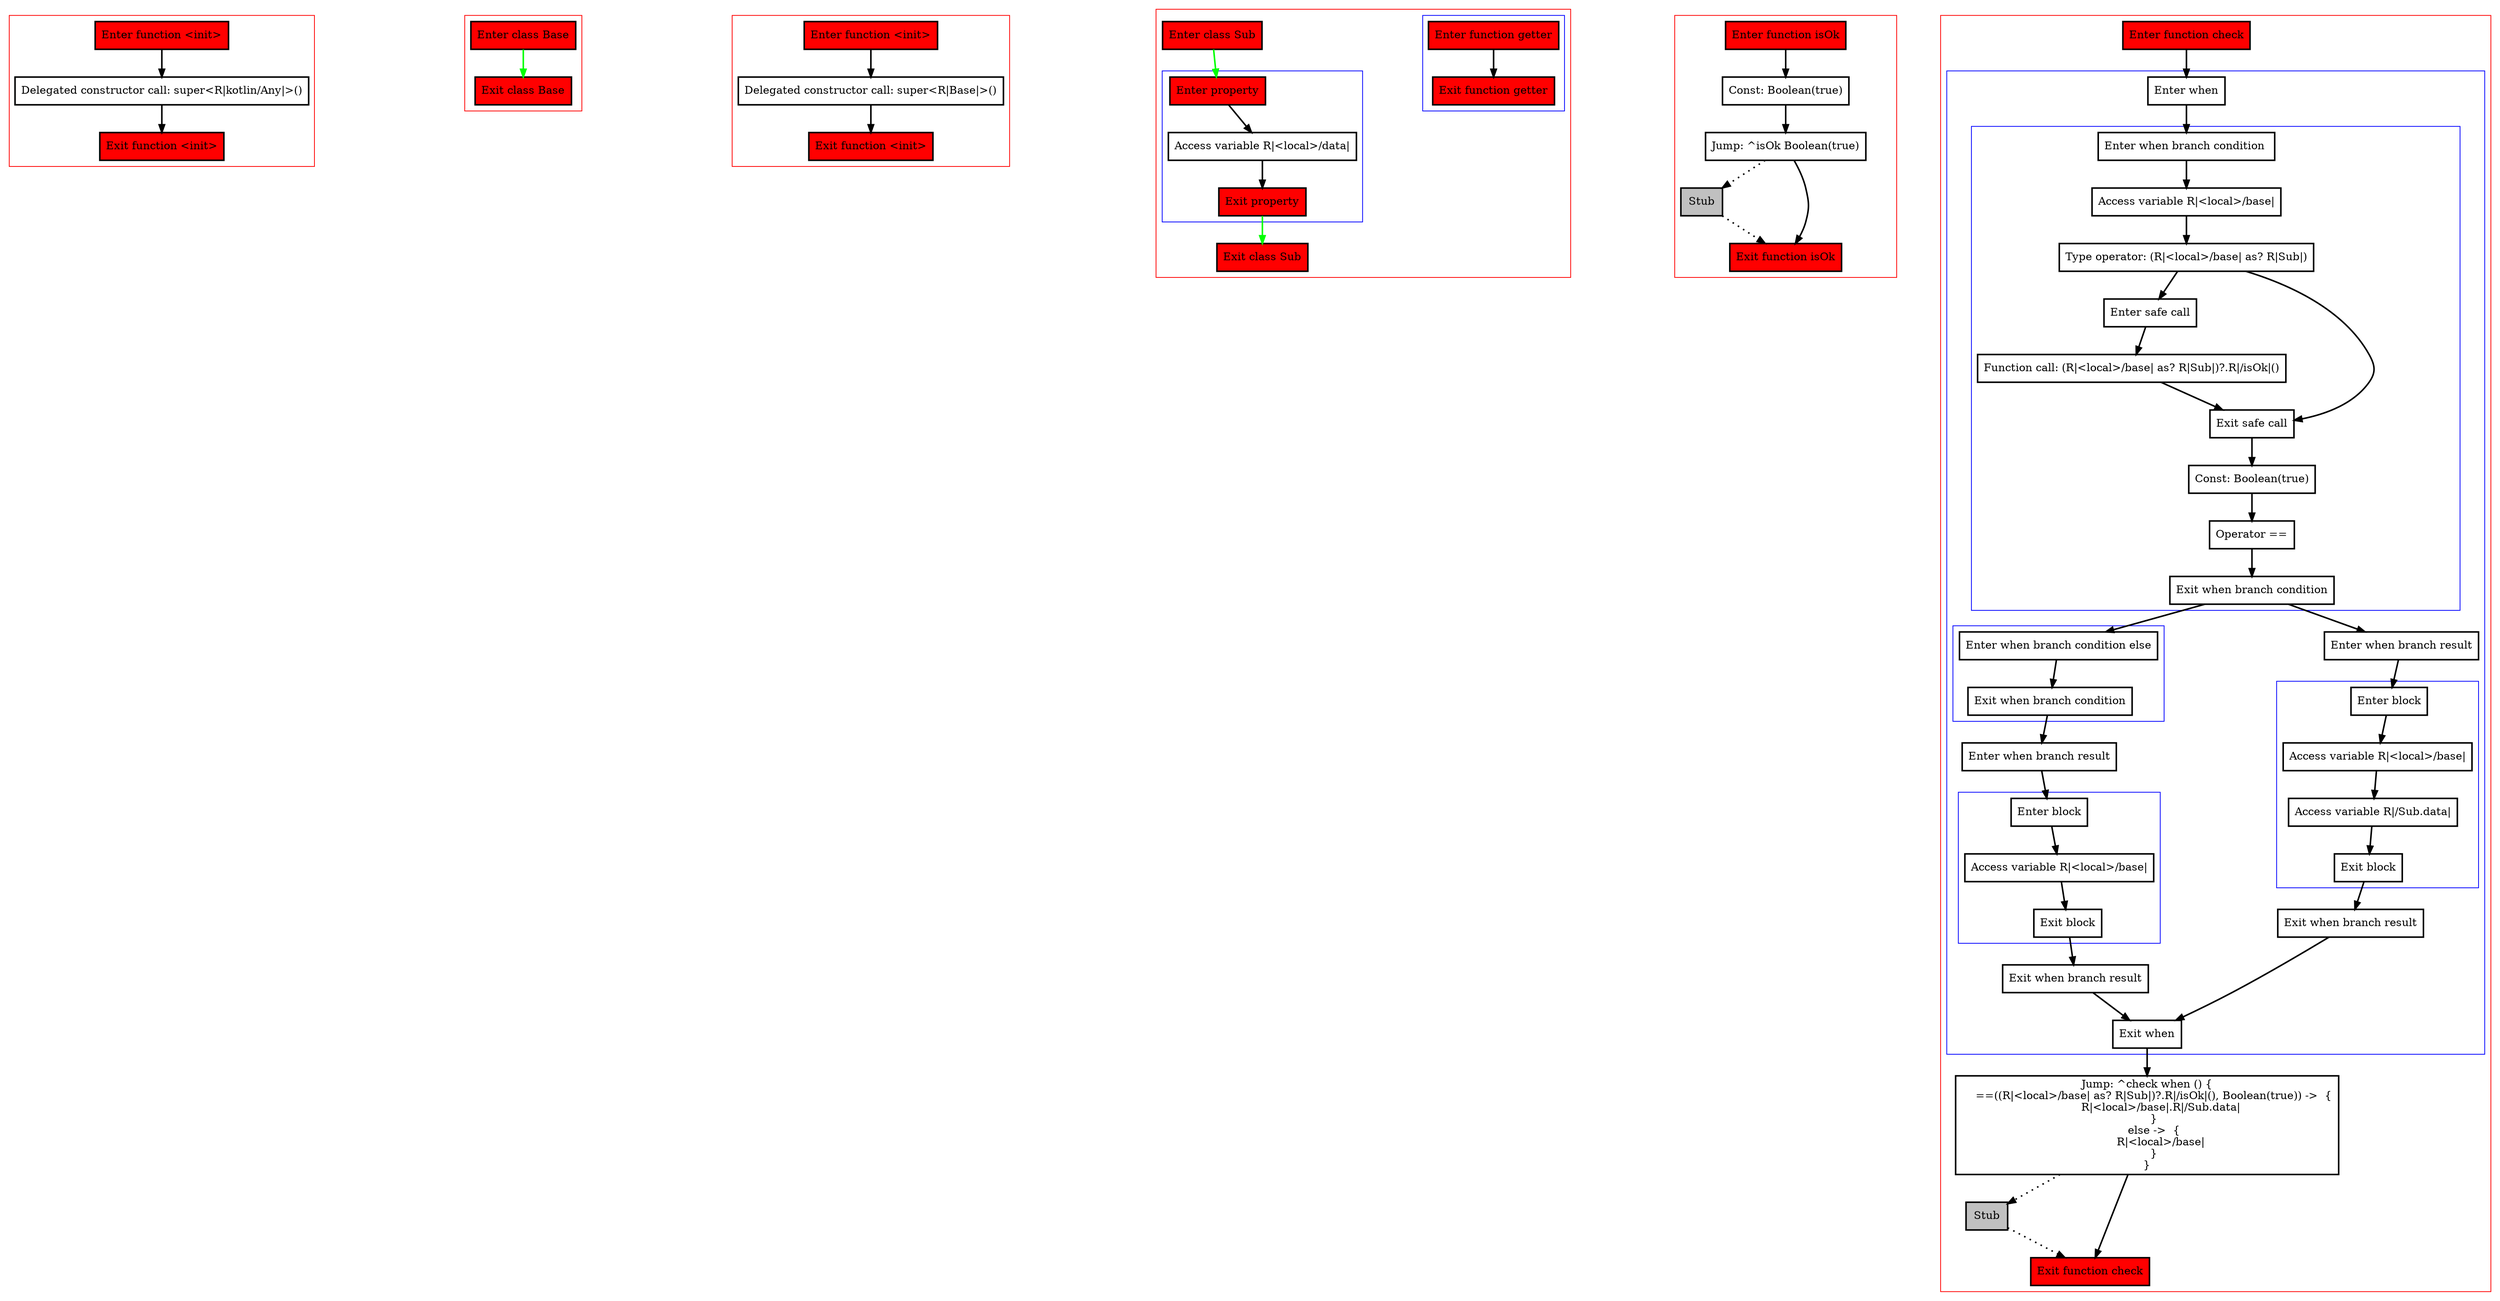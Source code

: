digraph functionCallBound_kt {
    graph [nodesep=3]
    node [shape=box penwidth=2]
    edge [penwidth=2]

    subgraph cluster_0 {
        color=red
        0 [label="Enter function <init>" style="filled" fillcolor=red];
        2 [label="Delegated constructor call: super<R|kotlin/Any|>()"];
        1 [label="Exit function <init>" style="filled" fillcolor=red];
    }
    0 -> {2};
    2 -> {1};

    subgraph cluster_1 {
        color=red
        3 [label="Enter class Base" style="filled" fillcolor=red];
        4 [label="Exit class Base" style="filled" fillcolor=red];
    }
    3 -> {4} [color=green];

    subgraph cluster_2 {
        color=red
        5 [label="Enter function <init>" style="filled" fillcolor=red];
        7 [label="Delegated constructor call: super<R|Base|>()"];
        6 [label="Exit function <init>" style="filled" fillcolor=red];
    }
    5 -> {7};
    7 -> {6};

    subgraph cluster_3 {
        color=red
        13 [label="Enter class Sub" style="filled" fillcolor=red];
        subgraph cluster_4 {
            color=blue
            8 [label="Enter function getter" style="filled" fillcolor=red];
            9 [label="Exit function getter" style="filled" fillcolor=red];
        }
        subgraph cluster_5 {
            color=blue
            10 [label="Enter property" style="filled" fillcolor=red];
            12 [label="Access variable R|<local>/data|"];
            11 [label="Exit property" style="filled" fillcolor=red];
        }
        14 [label="Exit class Sub" style="filled" fillcolor=red];
    }
    13 -> {10} [color=green];
    10 -> {12};
    11 -> {14} [color=green];
    12 -> {11};
    8 -> {9};

    subgraph cluster_6 {
        color=red
        15 [label="Enter function isOk" style="filled" fillcolor=red];
        17 [label="Const: Boolean(true)"];
        18 [label="Jump: ^isOk Boolean(true)"];
        19 [label="Stub" style="filled" fillcolor=gray];
        16 [label="Exit function isOk" style="filled" fillcolor=red];
    }
    15 -> {17};
    17 -> {18};
    18 -> {16};
    18 -> {19} [style=dotted];
    19 -> {16} [style=dotted];

    subgraph cluster_7 {
        color=red
        20 [label="Enter function check" style="filled" fillcolor=red];
        subgraph cluster_8 {
            color=blue
            22 [label="Enter when"];
            subgraph cluster_9 {
                color=blue
                24 [label="Enter when branch condition "];
                25 [label="Access variable R|<local>/base|"];
                26 [label="Type operator: (R|<local>/base| as? R|Sub|)"];
                27 [label="Enter safe call"];
                29 [label="Function call: (R|<local>/base| as? R|Sub|)?.R|/isOk|()"];
                28 [label="Exit safe call"];
                30 [label="Const: Boolean(true)"];
                31 [label="Operator =="];
                32 [label="Exit when branch condition"];
            }
            subgraph cluster_10 {
                color=blue
                39 [label="Enter when branch condition else"];
                40 [label="Exit when branch condition"];
            }
            41 [label="Enter when branch result"];
            subgraph cluster_11 {
                color=blue
                42 [label="Enter block"];
                43 [label="Access variable R|<local>/base|"];
                44 [label="Exit block"];
            }
            45 [label="Exit when branch result"];
            33 [label="Enter when branch result"];
            subgraph cluster_12 {
                color=blue
                34 [label="Enter block"];
                35 [label="Access variable R|<local>/base|"];
                36 [label="Access variable R|/Sub.data|"];
                37 [label="Exit block"];
            }
            38 [label="Exit when branch result"];
            23 [label="Exit when"];
        }
        46 [label="Jump: ^check when () {
    ==((R|<local>/base| as? R|Sub|)?.R|/isOk|(), Boolean(true)) ->  {
        R|<local>/base|.R|/Sub.data|
    }
    else ->  {
        R|<local>/base|
    }
}
"];
        47 [label="Stub" style="filled" fillcolor=gray];
        21 [label="Exit function check" style="filled" fillcolor=red];
    }
    20 -> {22};
    22 -> {24};
    23 -> {46};
    24 -> {25};
    25 -> {26};
    26 -> {27 28};
    27 -> {29};
    28 -> {30};
    29 -> {28};
    30 -> {31};
    31 -> {32};
    32 -> {33 39};
    33 -> {34};
    34 -> {35};
    35 -> {36};
    36 -> {37};
    37 -> {38};
    38 -> {23};
    39 -> {40};
    40 -> {41};
    41 -> {42};
    42 -> {43};
    43 -> {44};
    44 -> {45};
    45 -> {23};
    46 -> {21};
    46 -> {47} [style=dotted];
    47 -> {21} [style=dotted];

}
